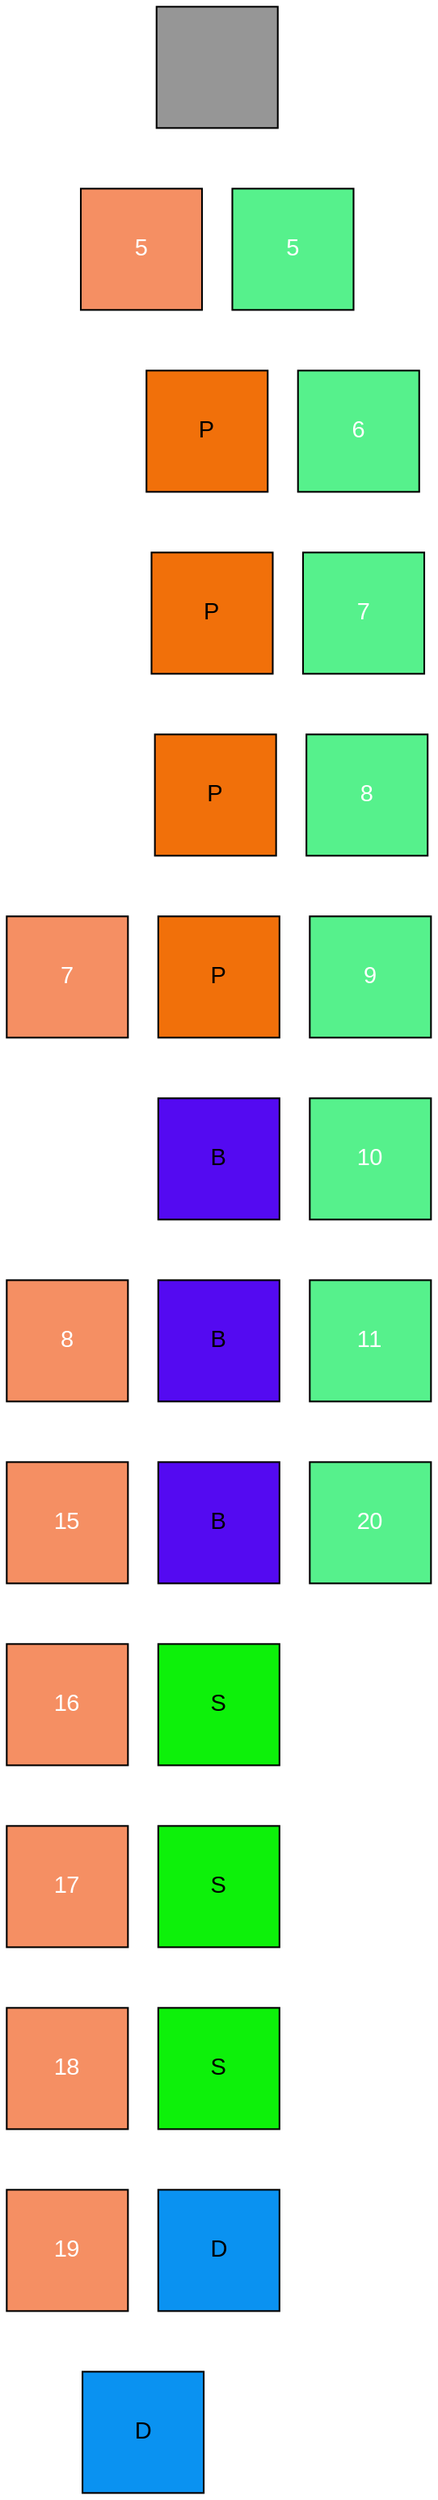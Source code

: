 digraph G{
node[shape=box, width=1, height=1, fontname="Arial", fillcolor="white", style=filled];
edge[style = invis];
raiz[label = "" fillcolor="#969696" pos = "-1,1!"];
label = "" 
fontname="Arial Black"; 
fontsize="25pt";

x5[label = "5" fillcolor="#F58F63" fontcolor="#FFFFFF" pos="0,1!" shape=box];
x7[label = "7" fillcolor="#F58F63" fontcolor="#FFFFFF" pos="1,1!" shape=box];
x8[label = "8" fillcolor="#F58F63" fontcolor="#FFFFFF" pos="2,1!" shape=box];
x15[label = "15" fillcolor="#F58F63" fontcolor="#FFFFFF" pos="3,1!" shape=box];
x16[label = "16" fillcolor="#F58F63" fontcolor="#FFFFFF" pos="4,1!" shape=box];
x17[label = "17" fillcolor="#F58F63" fontcolor="#FFFFFF" pos="5,1!" shape=box];
x18[label = "18" fillcolor="#F58F63" fontcolor="#FFFFFF" pos="6,1!" shape=box];
x19[label = "19" fillcolor="#F58F63" fontcolor="#FFFFFF" pos="7,1!" shape=box];
x5->x7[dir=back];
x7->x8[dir=back];
x8->x15[dir=back];
x15->x16[dir=back];
x16->x17[dir=back];
x17->x18[dir=back];
x18->x19[dir=back];
raiz->x5;
y5[label = "5" fillcolor="#56F18C" fontcolor="#FFFFFF" pos = "-1,-0!" shape=box];
y6[label = "6" fillcolor="#56F18C" fontcolor="#FFFFFF" pos = "-1,-1!" shape=box];
y7[label = "7" fillcolor="#56F18C" fontcolor="#FFFFFF" pos = "-1,-2!" shape=box];
y8[label = "8" fillcolor="#56F18C" fontcolor="#FFFFFF" pos = "-1,-3!" shape=box];
y9[label = "9" fillcolor="#56F18C" fontcolor="#FFFFFF" pos = "-1,-4!" shape=box];
y10[label = "10" fillcolor="#56F18C" fontcolor="#FFFFFF" pos = "-1,-5!" shape=box];
y11[label = "11" fillcolor="#56F18C" fontcolor="#FFFFFF" pos = "-1,-6!" shape=box];
y20[label = "20" fillcolor="#56F18C" fontcolor="#FFFFFF" pos = "-1,-7!" shape=box];
y5->y6[dir=back];
y6->y7[dir=back];
y7->y8[dir=back];
y8->y9[dir=back];
y9->y10[dir=back];
y10->y11[dir=back];
y11->y20[dir=back];
raiz->y5;
i5_5[label="P" fillcolor="#F1700A" pos="0,-0!" shape=box];
i5_6[label="P" fillcolor="#F1700A" pos="0,-1!" shape=box];
i5_7[label="P" fillcolor="#F1700A" pos="0,-2!" shape=box];
i5_8[label="P" fillcolor="#F1700A" pos="0,-3!" shape=box];
i5_5->i5_6[dir=back];
i5_6->i5_7[dir=back];
i5_7->i5_8[dir=back];
x5->i5_5[dir=back];
i7_9[label="B" fillcolor="#540AF1" pos="1,-4!" shape=box];
i7_10[label="B" fillcolor="#540AF1" pos="1,-5!" shape=box];
i7_9->i7_10[dir=back];
x7->i7_9[dir=back];
i8_11[label="B" fillcolor="#540AF1" pos="2,-6!" shape=box];
x8->i8_11[dir=back];
i15_20[label="S" fillcolor="#0DF10A" pos="3,-7!" shape=box];
x15->i15_20[dir=back];
i16_20[label="S" fillcolor="#0DF10A" pos="4,-7!" shape=box];
x16->i16_20[dir=back];
i17_20[label="S" fillcolor="#0DF10A" pos="5,-7!" shape=box];
x17->i17_20[dir=back];
i18_20[label="D" fillcolor="#0A92F1" pos="6,-7!" shape=box];
x18->i18_20[dir=back];
i19_20[label="D" fillcolor="#0A92F1" pos="7,-7!" shape=box];
x19->i19_20[dir=back];
y5->i5_5[dir=back];
y6->i5_6[dir=back];
y7->i5_7[dir=back];
y8->i5_8[dir=back];
y9->i7_9[dir=back];
y10->i7_10[dir=back];
y11->i8_11[dir=back];
i15_20->i16_20[dir=back];
i16_20->i17_20[dir=back];
i17_20->i18_20[dir=back];
i18_20->i19_20[dir=back];
y20->i15_20[dir=back];
}
